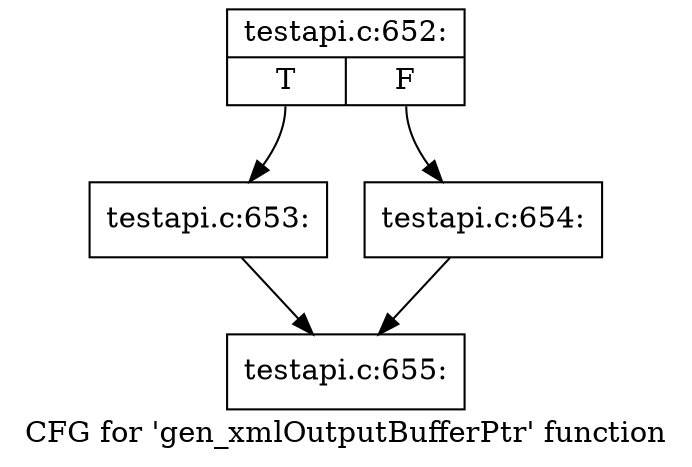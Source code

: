 digraph "CFG for 'gen_xmlOutputBufferPtr' function" {
	label="CFG for 'gen_xmlOutputBufferPtr' function";

	Node0x417e3b0 [shape=record,label="{testapi.c:652:|{<s0>T|<s1>F}}"];
	Node0x417e3b0:s0 -> Node0x40f36b0;
	Node0x417e3b0:s1 -> Node0x40f3700;
	Node0x40f36b0 [shape=record,label="{testapi.c:653:}"];
	Node0x40f36b0 -> Node0x40eff50;
	Node0x40f3700 [shape=record,label="{testapi.c:654:}"];
	Node0x40f3700 -> Node0x40eff50;
	Node0x40eff50 [shape=record,label="{testapi.c:655:}"];
}

